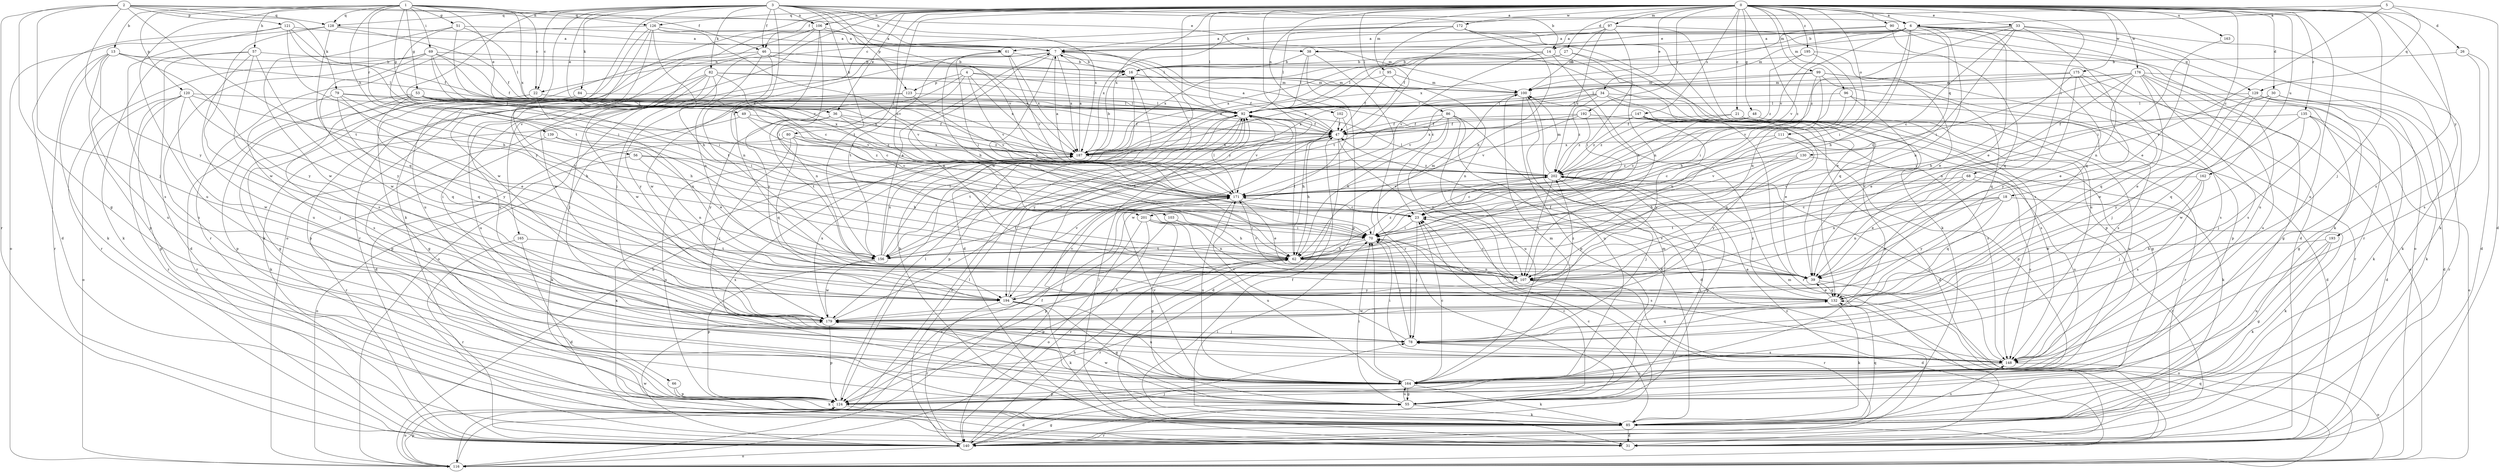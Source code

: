 strict digraph  {
0;
1;
2;
3;
4;
5;
6;
7;
13;
14;
16;
18;
21;
22;
23;
26;
27;
30;
31;
33;
34;
36;
38;
39;
46;
47;
48;
49;
51;
53;
55;
56;
57;
61;
62;
66;
68;
69;
70;
78;
79;
80;
82;
84;
85;
86;
90;
92;
95;
96;
97;
99;
100;
102;
103;
106;
107;
111;
116;
120;
121;
123;
124;
126;
128;
129;
130;
132;
135;
139;
140;
147;
148;
156;
162;
163;
164;
165;
171;
172;
175;
176;
179;
187;
192;
193;
194;
195;
201;
202;
0 -> 6  [label=a];
0 -> 18  [label=c];
0 -> 21  [label=c];
0 -> 26  [label=d];
0 -> 27  [label=d];
0 -> 30  [label=d];
0 -> 33  [label=e];
0 -> 34  [label=e];
0 -> 36  [label=e];
0 -> 46  [label=f];
0 -> 48  [label=g];
0 -> 66  [label=i];
0 -> 68  [label=i];
0 -> 78  [label=j];
0 -> 86  [label=l];
0 -> 90  [label=l];
0 -> 92  [label=l];
0 -> 95  [label=m];
0 -> 96  [label=m];
0 -> 97  [label=m];
0 -> 99  [label=m];
0 -> 102  [label=n];
0 -> 103  [label=n];
0 -> 106  [label=n];
0 -> 111  [label=o];
0 -> 116  [label=o];
0 -> 126  [label=q];
0 -> 135  [label=r];
0 -> 147  [label=s];
0 -> 148  [label=s];
0 -> 156  [label=t];
0 -> 162  [label=u];
0 -> 163  [label=u];
0 -> 164  [label=u];
0 -> 165  [label=v];
0 -> 171  [label=v];
0 -> 172  [label=w];
0 -> 175  [label=w];
0 -> 176  [label=w];
0 -> 179  [label=w];
0 -> 187  [label=x];
0 -> 192  [label=y];
0 -> 193  [label=y];
0 -> 194  [label=y];
0 -> 195  [label=z];
0 -> 201  [label=z];
1 -> 13  [label=b];
1 -> 22  [label=c];
1 -> 36  [label=e];
1 -> 46  [label=f];
1 -> 49  [label=g];
1 -> 51  [label=g];
1 -> 53  [label=g];
1 -> 56  [label=h];
1 -> 57  [label=h];
1 -> 69  [label=i];
1 -> 120  [label=p];
1 -> 126  [label=q];
1 -> 128  [label=q];
1 -> 139  [label=r];
1 -> 164  [label=u];
1 -> 187  [label=x];
2 -> 55  [label=g];
2 -> 61  [label=h];
2 -> 78  [label=j];
2 -> 79  [label=k];
2 -> 106  [label=n];
2 -> 121  [label=p];
2 -> 128  [label=q];
2 -> 140  [label=r];
2 -> 156  [label=t];
2 -> 194  [label=y];
3 -> 6  [label=a];
3 -> 14  [label=b];
3 -> 22  [label=c];
3 -> 36  [label=e];
3 -> 38  [label=e];
3 -> 46  [label=f];
3 -> 80  [label=k];
3 -> 82  [label=k];
3 -> 84  [label=k];
3 -> 85  [label=k];
3 -> 106  [label=n];
3 -> 123  [label=p];
3 -> 128  [label=q];
3 -> 156  [label=t];
3 -> 171  [label=v];
3 -> 187  [label=x];
3 -> 194  [label=y];
3 -> 201  [label=z];
4 -> 47  [label=f];
4 -> 100  [label=m];
4 -> 107  [label=n];
4 -> 123  [label=p];
4 -> 171  [label=v];
4 -> 187  [label=x];
4 -> 194  [label=y];
5 -> 6  [label=a];
5 -> 22  [label=c];
5 -> 31  [label=d];
5 -> 129  [label=q];
5 -> 156  [label=t];
6 -> 7  [label=a];
6 -> 14  [label=b];
6 -> 38  [label=e];
6 -> 39  [label=e];
6 -> 61  [label=h];
6 -> 62  [label=h];
6 -> 70  [label=i];
6 -> 92  [label=l];
6 -> 107  [label=n];
6 -> 116  [label=o];
6 -> 129  [label=q];
6 -> 130  [label=q];
6 -> 132  [label=q];
6 -> 164  [label=u];
6 -> 171  [label=v];
7 -> 16  [label=b];
7 -> 23  [label=c];
7 -> 31  [label=d];
7 -> 62  [label=h];
7 -> 107  [label=n];
7 -> 116  [label=o];
7 -> 156  [label=t];
7 -> 179  [label=w];
7 -> 187  [label=x];
13 -> 16  [label=b];
13 -> 85  [label=k];
13 -> 92  [label=l];
13 -> 124  [label=p];
13 -> 140  [label=r];
13 -> 164  [label=u];
13 -> 194  [label=y];
14 -> 16  [label=b];
14 -> 62  [label=h];
14 -> 132  [label=q];
14 -> 171  [label=v];
14 -> 187  [label=x];
16 -> 100  [label=m];
18 -> 23  [label=c];
18 -> 85  [label=k];
18 -> 107  [label=n];
18 -> 132  [label=q];
18 -> 156  [label=t];
18 -> 194  [label=y];
21 -> 23  [label=c];
21 -> 47  [label=f];
21 -> 140  [label=r];
21 -> 164  [label=u];
22 -> 55  [label=g];
22 -> 92  [label=l];
22 -> 107  [label=n];
22 -> 140  [label=r];
23 -> 70  [label=i];
23 -> 78  [label=j];
26 -> 16  [label=b];
26 -> 31  [label=d];
26 -> 148  [label=s];
27 -> 16  [label=b];
27 -> 70  [label=i];
27 -> 92  [label=l];
27 -> 124  [label=p];
27 -> 187  [label=x];
30 -> 70  [label=i];
30 -> 85  [label=k];
30 -> 92  [label=l];
30 -> 132  [label=q];
30 -> 140  [label=r];
31 -> 92  [label=l];
31 -> 187  [label=x];
33 -> 7  [label=a];
33 -> 23  [label=c];
33 -> 39  [label=e];
33 -> 70  [label=i];
33 -> 85  [label=k];
33 -> 100  [label=m];
33 -> 107  [label=n];
33 -> 202  [label=z];
34 -> 55  [label=g];
34 -> 92  [label=l];
34 -> 124  [label=p];
34 -> 148  [label=s];
34 -> 171  [label=v];
34 -> 187  [label=x];
34 -> 202  [label=z];
36 -> 23  [label=c];
36 -> 47  [label=f];
36 -> 156  [label=t];
36 -> 194  [label=y];
36 -> 202  [label=z];
38 -> 16  [label=b];
38 -> 39  [label=e];
38 -> 92  [label=l];
38 -> 124  [label=p];
38 -> 140  [label=r];
39 -> 47  [label=f];
39 -> 116  [label=o];
39 -> 132  [label=q];
39 -> 171  [label=v];
46 -> 16  [label=b];
46 -> 85  [label=k];
46 -> 100  [label=m];
46 -> 107  [label=n];
46 -> 156  [label=t];
46 -> 179  [label=w];
46 -> 187  [label=x];
47 -> 7  [label=a];
47 -> 31  [label=d];
47 -> 62  [label=h];
47 -> 107  [label=n];
47 -> 140  [label=r];
47 -> 156  [label=t];
47 -> 187  [label=x];
48 -> 31  [label=d];
48 -> 47  [label=f];
48 -> 202  [label=z];
49 -> 23  [label=c];
49 -> 47  [label=f];
49 -> 85  [label=k];
49 -> 202  [label=z];
51 -> 7  [label=a];
51 -> 70  [label=i];
51 -> 92  [label=l];
51 -> 171  [label=v];
51 -> 179  [label=w];
53 -> 23  [label=c];
53 -> 70  [label=i];
53 -> 92  [label=l];
53 -> 124  [label=p];
53 -> 148  [label=s];
53 -> 171  [label=v];
53 -> 187  [label=x];
53 -> 194  [label=y];
55 -> 23  [label=c];
55 -> 70  [label=i];
55 -> 85  [label=k];
55 -> 100  [label=m];
55 -> 164  [label=u];
55 -> 179  [label=w];
55 -> 187  [label=x];
55 -> 202  [label=z];
56 -> 62  [label=h];
56 -> 107  [label=n];
56 -> 116  [label=o];
56 -> 202  [label=z];
57 -> 16  [label=b];
57 -> 31  [label=d];
57 -> 85  [label=k];
57 -> 148  [label=s];
57 -> 164  [label=u];
57 -> 179  [label=w];
61 -> 16  [label=b];
61 -> 62  [label=h];
61 -> 70  [label=i];
61 -> 171  [label=v];
61 -> 187  [label=x];
62 -> 39  [label=e];
62 -> 92  [label=l];
62 -> 107  [label=n];
62 -> 124  [label=p];
62 -> 140  [label=r];
62 -> 202  [label=z];
66 -> 85  [label=k];
66 -> 124  [label=p];
68 -> 39  [label=e];
68 -> 107  [label=n];
68 -> 140  [label=r];
68 -> 148  [label=s];
68 -> 171  [label=v];
69 -> 16  [label=b];
69 -> 23  [label=c];
69 -> 47  [label=f];
69 -> 70  [label=i];
69 -> 140  [label=r];
69 -> 164  [label=u];
69 -> 187  [label=x];
69 -> 194  [label=y];
70 -> 62  [label=h];
70 -> 78  [label=j];
70 -> 100  [label=m];
70 -> 148  [label=s];
70 -> 156  [label=t];
78 -> 70  [label=i];
78 -> 132  [label=q];
78 -> 148  [label=s];
78 -> 171  [label=v];
79 -> 39  [label=e];
79 -> 62  [label=h];
79 -> 78  [label=j];
79 -> 92  [label=l];
79 -> 132  [label=q];
79 -> 187  [label=x];
80 -> 70  [label=i];
80 -> 78  [label=j];
80 -> 85  [label=k];
80 -> 132  [label=q];
80 -> 187  [label=x];
80 -> 202  [label=z];
82 -> 78  [label=j];
82 -> 92  [label=l];
82 -> 100  [label=m];
82 -> 124  [label=p];
82 -> 164  [label=u];
82 -> 171  [label=v];
82 -> 179  [label=w];
82 -> 194  [label=y];
84 -> 55  [label=g];
84 -> 92  [label=l];
85 -> 16  [label=b];
85 -> 23  [label=c];
85 -> 31  [label=d];
85 -> 47  [label=f];
85 -> 70  [label=i];
85 -> 132  [label=q];
85 -> 140  [label=r];
85 -> 148  [label=s];
86 -> 31  [label=d];
86 -> 47  [label=f];
86 -> 62  [label=h];
86 -> 85  [label=k];
86 -> 140  [label=r];
86 -> 156  [label=t];
86 -> 164  [label=u];
90 -> 7  [label=a];
90 -> 85  [label=k];
90 -> 132  [label=q];
90 -> 140  [label=r];
90 -> 187  [label=x];
92 -> 47  [label=f];
92 -> 116  [label=o];
92 -> 124  [label=p];
92 -> 171  [label=v];
92 -> 194  [label=y];
95 -> 47  [label=f];
95 -> 100  [label=m];
95 -> 107  [label=n];
95 -> 187  [label=x];
96 -> 39  [label=e];
96 -> 92  [label=l];
96 -> 107  [label=n];
96 -> 148  [label=s];
97 -> 7  [label=a];
97 -> 31  [label=d];
97 -> 47  [label=f];
97 -> 100  [label=m];
97 -> 107  [label=n];
97 -> 164  [label=u];
97 -> 202  [label=z];
99 -> 62  [label=h];
99 -> 70  [label=i];
99 -> 100  [label=m];
99 -> 124  [label=p];
99 -> 132  [label=q];
99 -> 140  [label=r];
99 -> 187  [label=x];
100 -> 92  [label=l];
100 -> 124  [label=p];
100 -> 164  [label=u];
102 -> 47  [label=f];
102 -> 62  [label=h];
102 -> 179  [label=w];
103 -> 62  [label=h];
103 -> 70  [label=i];
103 -> 124  [label=p];
106 -> 7  [label=a];
106 -> 70  [label=i];
106 -> 78  [label=j];
106 -> 100  [label=m];
106 -> 107  [label=n];
106 -> 140  [label=r];
106 -> 164  [label=u];
107 -> 23  [label=c];
107 -> 31  [label=d];
107 -> 140  [label=r];
107 -> 171  [label=v];
107 -> 194  [label=y];
111 -> 23  [label=c];
111 -> 85  [label=k];
111 -> 107  [label=n];
111 -> 187  [label=x];
116 -> 16  [label=b];
116 -> 47  [label=f];
116 -> 100  [label=m];
116 -> 124  [label=p];
116 -> 132  [label=q];
116 -> 171  [label=v];
120 -> 62  [label=h];
120 -> 92  [label=l];
120 -> 116  [label=o];
120 -> 124  [label=p];
120 -> 132  [label=q];
120 -> 140  [label=r];
120 -> 179  [label=w];
121 -> 7  [label=a];
121 -> 31  [label=d];
121 -> 47  [label=f];
121 -> 62  [label=h];
121 -> 148  [label=s];
121 -> 171  [label=v];
123 -> 31  [label=d];
123 -> 92  [label=l];
123 -> 124  [label=p];
123 -> 171  [label=v];
124 -> 31  [label=d];
124 -> 92  [label=l];
124 -> 116  [label=o];
124 -> 187  [label=x];
126 -> 7  [label=a];
126 -> 62  [label=h];
126 -> 92  [label=l];
126 -> 140  [label=r];
126 -> 164  [label=u];
126 -> 171  [label=v];
126 -> 179  [label=w];
126 -> 194  [label=y];
128 -> 7  [label=a];
128 -> 47  [label=f];
128 -> 116  [label=o];
128 -> 132  [label=q];
128 -> 179  [label=w];
129 -> 31  [label=d];
129 -> 39  [label=e];
129 -> 55  [label=g];
129 -> 78  [label=j];
129 -> 85  [label=k];
129 -> 92  [label=l];
130 -> 62  [label=h];
130 -> 164  [label=u];
130 -> 171  [label=v];
130 -> 194  [label=y];
130 -> 202  [label=z];
132 -> 39  [label=e];
132 -> 70  [label=i];
132 -> 85  [label=k];
132 -> 179  [label=w];
132 -> 202  [label=z];
135 -> 31  [label=d];
135 -> 47  [label=f];
135 -> 78  [label=j];
135 -> 116  [label=o];
135 -> 179  [label=w];
135 -> 194  [label=y];
139 -> 39  [label=e];
139 -> 140  [label=r];
139 -> 187  [label=x];
140 -> 55  [label=g];
140 -> 62  [label=h];
140 -> 78  [label=j];
140 -> 92  [label=l];
140 -> 116  [label=o];
140 -> 179  [label=w];
140 -> 202  [label=z];
147 -> 31  [label=d];
147 -> 39  [label=e];
147 -> 47  [label=f];
147 -> 140  [label=r];
147 -> 194  [label=y];
147 -> 202  [label=z];
148 -> 70  [label=i];
148 -> 78  [label=j];
148 -> 116  [label=o];
148 -> 164  [label=u];
148 -> 202  [label=z];
156 -> 7  [label=a];
156 -> 92  [label=l];
156 -> 124  [label=p];
156 -> 171  [label=v];
156 -> 179  [label=w];
156 -> 187  [label=x];
162 -> 78  [label=j];
162 -> 148  [label=s];
162 -> 171  [label=v];
162 -> 179  [label=w];
163 -> 70  [label=i];
164 -> 23  [label=c];
164 -> 55  [label=g];
164 -> 70  [label=i];
164 -> 85  [label=k];
164 -> 100  [label=m];
164 -> 124  [label=p];
164 -> 171  [label=v];
165 -> 31  [label=d];
165 -> 140  [label=r];
165 -> 156  [label=t];
171 -> 23  [label=c];
171 -> 39  [label=e];
171 -> 92  [label=l];
171 -> 156  [label=t];
171 -> 164  [label=u];
172 -> 7  [label=a];
172 -> 62  [label=h];
172 -> 85  [label=k];
172 -> 92  [label=l];
172 -> 148  [label=s];
172 -> 156  [label=t];
172 -> 187  [label=x];
175 -> 62  [label=h];
175 -> 100  [label=m];
175 -> 116  [label=o];
175 -> 132  [label=q];
175 -> 148  [label=s];
175 -> 171  [label=v];
175 -> 194  [label=y];
176 -> 23  [label=c];
176 -> 39  [label=e];
176 -> 55  [label=g];
176 -> 85  [label=k];
176 -> 92  [label=l];
176 -> 100  [label=m];
176 -> 107  [label=n];
176 -> 148  [label=s];
176 -> 164  [label=u];
176 -> 179  [label=w];
179 -> 47  [label=f];
179 -> 62  [label=h];
179 -> 78  [label=j];
179 -> 124  [label=p];
179 -> 187  [label=x];
187 -> 7  [label=a];
187 -> 16  [label=b];
187 -> 202  [label=z];
192 -> 47  [label=f];
192 -> 124  [label=p];
192 -> 148  [label=s];
192 -> 171  [label=v];
192 -> 187  [label=x];
192 -> 202  [label=z];
193 -> 55  [label=g];
193 -> 62  [label=h];
193 -> 85  [label=k];
193 -> 164  [label=u];
194 -> 55  [label=g];
194 -> 85  [label=k];
194 -> 92  [label=l];
194 -> 140  [label=r];
194 -> 164  [label=u];
194 -> 171  [label=v];
194 -> 202  [label=z];
195 -> 16  [label=b];
195 -> 39  [label=e];
195 -> 107  [label=n];
195 -> 202  [label=z];
201 -> 55  [label=g];
201 -> 70  [label=i];
201 -> 107  [label=n];
201 -> 116  [label=o];
201 -> 140  [label=r];
201 -> 164  [label=u];
202 -> 7  [label=a];
202 -> 23  [label=c];
202 -> 55  [label=g];
202 -> 78  [label=j];
202 -> 92  [label=l];
202 -> 100  [label=m];
202 -> 107  [label=n];
202 -> 171  [label=v];
}
